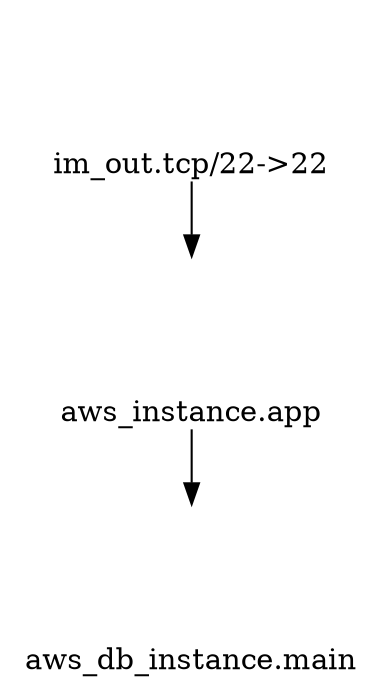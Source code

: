 strict digraph G {
	"aws_instance.app"->"aws_db_instance.main";
	"im_out.tcp/22->22"->"aws_instance.app";
	"aws_db_instance.main" [ height=1.15, image="/root/.cache/inframap/assets/aws/Database/Amazon-RDS.png", imagepos=tc, labelloc=b, shape=plaintext ];
	"aws_instance.app" [ height=1.15, image="/root/.cache/inframap/assets/aws/Compute/Amazon-EC2.png", imagepos=tc, labelloc=b, shape=plaintext ];
	"im_out.tcp/22->22" [ height=1.15, image="/root/.cache/inframap/assets/im/baseline_cloud_queue_black.png", imagepos=tc, labelloc=b, shape=plaintext ];

}
